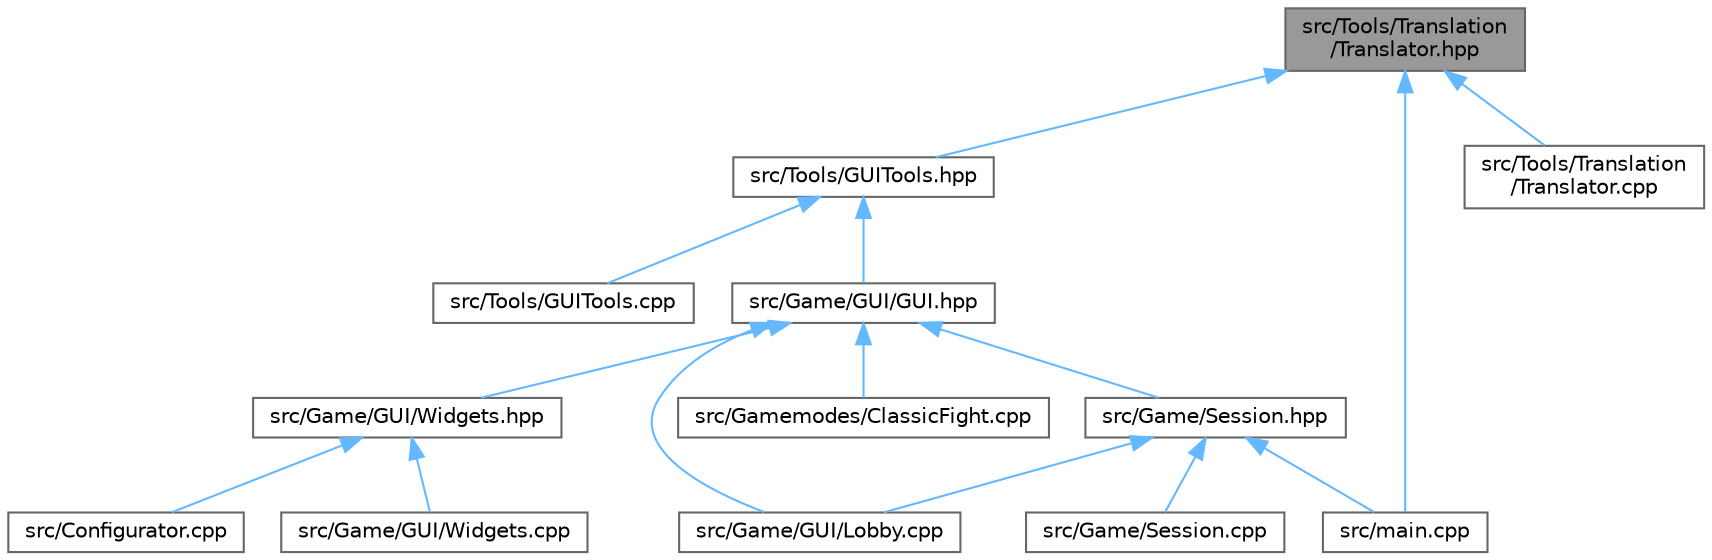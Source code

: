 digraph "src/Tools/Translation/Translator.hpp"
{
 // LATEX_PDF_SIZE
  bgcolor="transparent";
  edge [fontname=Helvetica,fontsize=10,labelfontname=Helvetica,labelfontsize=10];
  node [fontname=Helvetica,fontsize=10,shape=box,height=0.2,width=0.4];
  Node1 [id="Node000001",label="src/Tools/Translation\l/Translator.hpp",height=0.2,width=0.4,color="gray40", fillcolor="grey60", style="filled", fontcolor="black",tooltip=" "];
  Node1 -> Node2 [id="edge1_Node000001_Node000002",dir="back",color="steelblue1",style="solid",tooltip=" "];
  Node2 [id="Node000002",label="src/Tools/GUITools.hpp",height=0.2,width=0.4,color="grey40", fillcolor="white", style="filled",URL="$_g_u_i_tools_8hpp.html",tooltip=" "];
  Node2 -> Node3 [id="edge2_Node000002_Node000003",dir="back",color="steelblue1",style="solid",tooltip=" "];
  Node3 [id="Node000003",label="src/Game/GUI/GUI.hpp",height=0.2,width=0.4,color="grey40", fillcolor="white", style="filled",URL="$_g_u_i_8hpp.html",tooltip=" "];
  Node3 -> Node4 [id="edge3_Node000003_Node000004",dir="back",color="steelblue1",style="solid",tooltip=" "];
  Node4 [id="Node000004",label="src/Game/GUI/Lobby.cpp",height=0.2,width=0.4,color="grey40", fillcolor="white", style="filled",URL="$_lobby_8cpp.html",tooltip=" "];
  Node3 -> Node5 [id="edge4_Node000003_Node000005",dir="back",color="steelblue1",style="solid",tooltip=" "];
  Node5 [id="Node000005",label="src/Game/GUI/Widgets.hpp",height=0.2,width=0.4,color="grey40", fillcolor="white", style="filled",URL="$_widgets_8hpp.html",tooltip=" "];
  Node5 -> Node6 [id="edge5_Node000005_Node000006",dir="back",color="steelblue1",style="solid",tooltip=" "];
  Node6 [id="Node000006",label="src/Configurator.cpp",height=0.2,width=0.4,color="grey40", fillcolor="white", style="filled",URL="$_configurator_8cpp.html",tooltip=" "];
  Node5 -> Node7 [id="edge6_Node000005_Node000007",dir="back",color="steelblue1",style="solid",tooltip=" "];
  Node7 [id="Node000007",label="src/Game/GUI/Widgets.cpp",height=0.2,width=0.4,color="grey40", fillcolor="white", style="filled",URL="$_widgets_8cpp.html",tooltip=" "];
  Node3 -> Node8 [id="edge7_Node000003_Node000008",dir="back",color="steelblue1",style="solid",tooltip=" "];
  Node8 [id="Node000008",label="src/Game/Session.hpp",height=0.2,width=0.4,color="grey40", fillcolor="white", style="filled",URL="$_session_8hpp.html",tooltip=" "];
  Node8 -> Node4 [id="edge8_Node000008_Node000004",dir="back",color="steelblue1",style="solid",tooltip=" "];
  Node8 -> Node9 [id="edge9_Node000008_Node000009",dir="back",color="steelblue1",style="solid",tooltip=" "];
  Node9 [id="Node000009",label="src/Game/Session.cpp",height=0.2,width=0.4,color="grey40", fillcolor="white", style="filled",URL="$_session_8cpp.html",tooltip=" "];
  Node8 -> Node10 [id="edge10_Node000008_Node000010",dir="back",color="steelblue1",style="solid",tooltip=" "];
  Node10 [id="Node000010",label="src/main.cpp",height=0.2,width=0.4,color="grey40", fillcolor="white", style="filled",URL="$main_8cpp.html",tooltip=" "];
  Node3 -> Node11 [id="edge11_Node000003_Node000011",dir="back",color="steelblue1",style="solid",tooltip=" "];
  Node11 [id="Node000011",label="src/Gamemodes/ClassicFight.cpp",height=0.2,width=0.4,color="grey40", fillcolor="white", style="filled",URL="$_classic_fight_8cpp.html",tooltip=" "];
  Node2 -> Node12 [id="edge12_Node000002_Node000012",dir="back",color="steelblue1",style="solid",tooltip=" "];
  Node12 [id="Node000012",label="src/Tools/GUITools.cpp",height=0.2,width=0.4,color="grey40", fillcolor="white", style="filled",URL="$_g_u_i_tools_8cpp.html",tooltip=" "];
  Node1 -> Node13 [id="edge13_Node000001_Node000013",dir="back",color="steelblue1",style="solid",tooltip=" "];
  Node13 [id="Node000013",label="src/Tools/Translation\l/Translator.cpp",height=0.2,width=0.4,color="grey40", fillcolor="white", style="filled",URL="$_translator_8cpp.html",tooltip=" "];
  Node1 -> Node10 [id="edge14_Node000001_Node000010",dir="back",color="steelblue1",style="solid",tooltip=" "];
}

